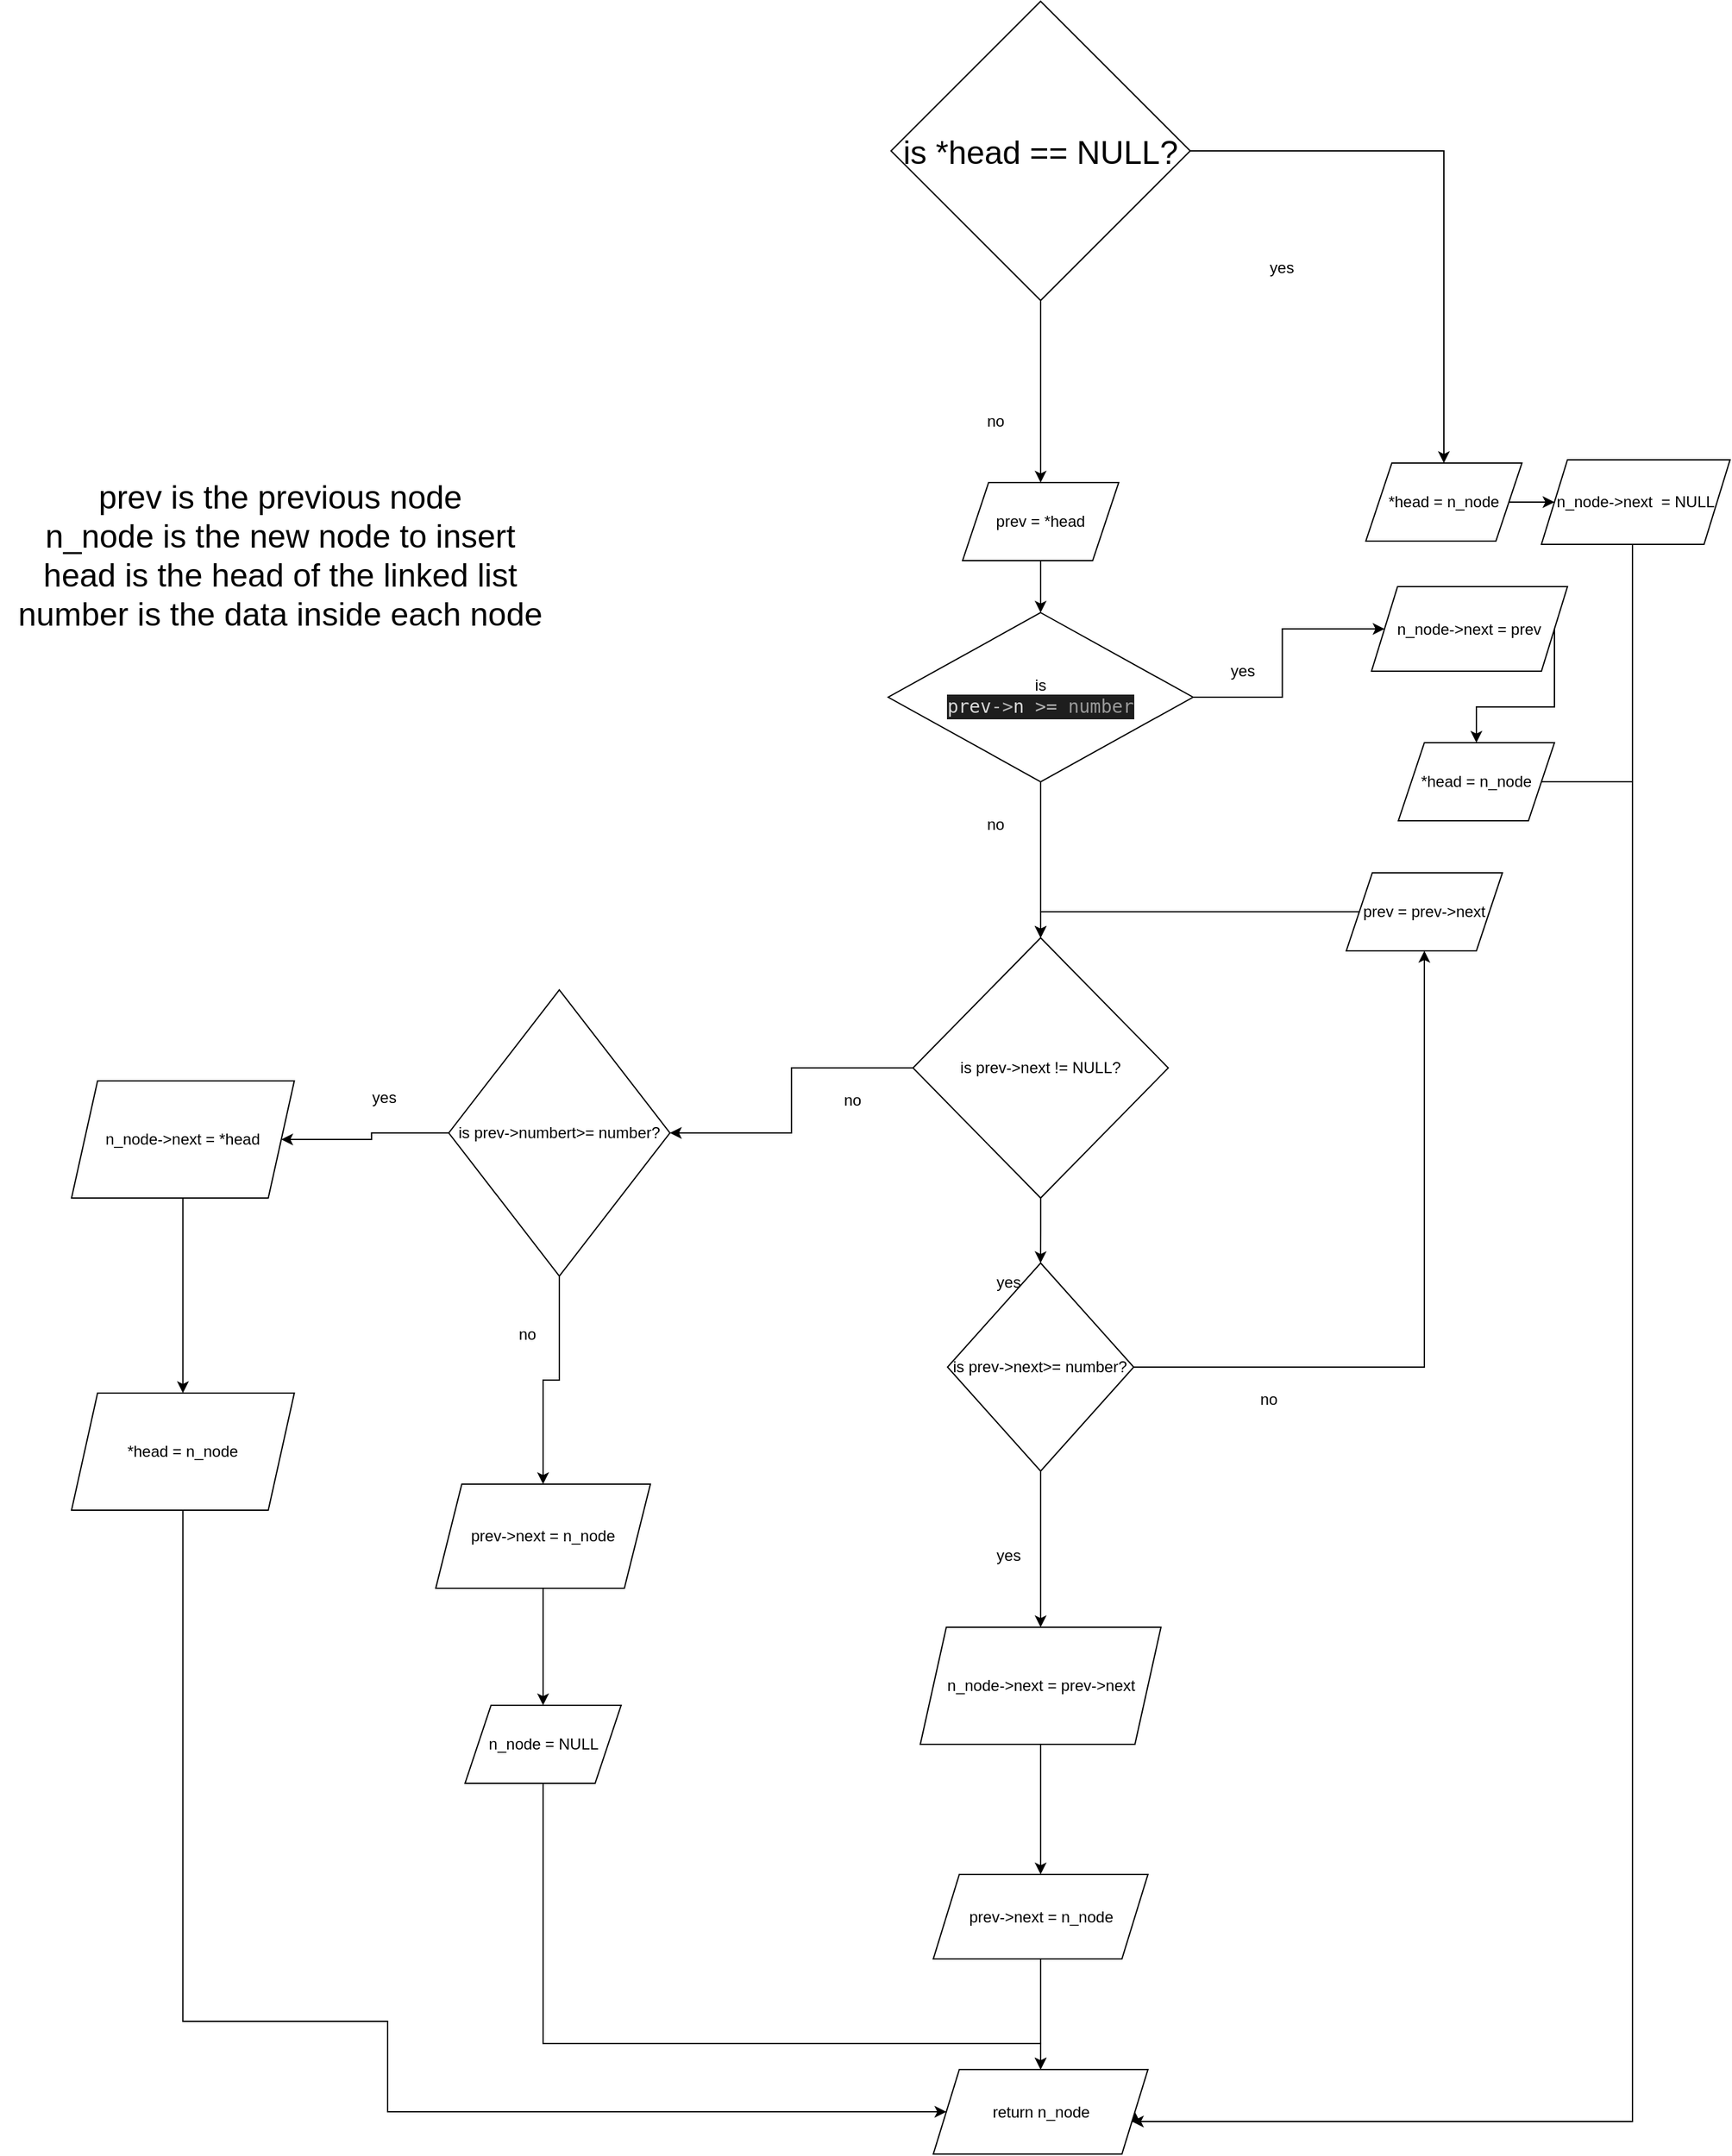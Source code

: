 <mxfile version="21.6.1" type="github">
  <diagram name="Page-1" id="-jojvnu9CKfeev1R-aue">
    <mxGraphModel dx="3397" dy="2754" grid="1" gridSize="10" guides="1" tooltips="1" connect="1" arrows="1" fold="1" page="1" pageScale="1" pageWidth="850" pageHeight="1100" math="0" shadow="0">
      <root>
        <mxCell id="0" />
        <mxCell id="1" parent="0" />
        <mxCell id="FrgEP49qUgRcy6b8qw3s-23" style="edgeStyle=orthogonalEdgeStyle;rounded=0;orthogonalLoop=1;jettySize=auto;html=1;exitX=1;exitY=0.5;exitDx=0;exitDy=0;entryX=1;entryY=0.5;entryDx=0;entryDy=0;" parent="1" edge="1">
          <mxGeometry relative="1" as="geometry">
            <mxPoint x="700" y="980" as="targetPoint" />
          </mxGeometry>
        </mxCell>
        <mxCell id="CXxHxpBOYkMWyndGR7CC-3" value="" style="edgeStyle=orthogonalEdgeStyle;rounded=0;orthogonalLoop=1;jettySize=auto;html=1;" parent="1" source="CXxHxpBOYkMWyndGR7CC-1" target="CXxHxpBOYkMWyndGR7CC-2" edge="1">
          <mxGeometry relative="1" as="geometry" />
        </mxCell>
        <mxCell id="CXxHxpBOYkMWyndGR7CC-10" value="" style="edgeStyle=orthogonalEdgeStyle;rounded=0;orthogonalLoop=1;jettySize=auto;html=1;" parent="1" source="CXxHxpBOYkMWyndGR7CC-1" target="CXxHxpBOYkMWyndGR7CC-9" edge="1">
          <mxGeometry relative="1" as="geometry" />
        </mxCell>
        <mxCell id="CXxHxpBOYkMWyndGR7CC-1" value="&lt;font style=&quot;font-size: 25px;&quot;&gt;is *head == NULL?&lt;/font&gt;" style="rhombus;whiteSpace=wrap;html=1;" parent="1" vertex="1">
          <mxGeometry x="260" y="-190" width="230" height="230" as="geometry" />
        </mxCell>
        <mxCell id="CXxHxpBOYkMWyndGR7CC-6" value="" style="edgeStyle=orthogonalEdgeStyle;rounded=0;orthogonalLoop=1;jettySize=auto;html=1;" parent="1" source="CXxHxpBOYkMWyndGR7CC-2" target="CXxHxpBOYkMWyndGR7CC-5" edge="1">
          <mxGeometry relative="1" as="geometry" />
        </mxCell>
        <mxCell id="CXxHxpBOYkMWyndGR7CC-2" value="*head = n_node" style="shape=parallelogram;perimeter=parallelogramPerimeter;whiteSpace=wrap;html=1;fixedSize=1;" parent="1" vertex="1">
          <mxGeometry x="625" y="165" width="120" height="60" as="geometry" />
        </mxCell>
        <mxCell id="CXxHxpBOYkMWyndGR7CC-4" value="yes" style="text;html=1;align=center;verticalAlign=middle;resizable=0;points=[];autosize=1;strokeColor=none;fillColor=none;" parent="1" vertex="1">
          <mxGeometry x="540" width="40" height="30" as="geometry" />
        </mxCell>
        <mxCell id="CXxHxpBOYkMWyndGR7CC-39" style="edgeStyle=orthogonalEdgeStyle;rounded=0;orthogonalLoop=1;jettySize=auto;html=1;exitX=0.5;exitY=1;exitDx=0;exitDy=0;entryX=1;entryY=0.5;entryDx=0;entryDy=0;" parent="1" source="CXxHxpBOYkMWyndGR7CC-5" target="CXxHxpBOYkMWyndGR7CC-27" edge="1">
          <mxGeometry relative="1" as="geometry">
            <Array as="points">
              <mxPoint x="830" y="228" />
              <mxPoint x="830" y="1440" />
              <mxPoint x="448" y="1440" />
            </Array>
          </mxGeometry>
        </mxCell>
        <mxCell id="CXxHxpBOYkMWyndGR7CC-5" value="n_node-&amp;gt;next&amp;nbsp; = NULL" style="shape=parallelogram;perimeter=parallelogramPerimeter;whiteSpace=wrap;html=1;fixedSize=1;" parent="1" vertex="1">
          <mxGeometry x="760" y="162.5" width="145" height="65" as="geometry" />
        </mxCell>
        <mxCell id="CXxHxpBOYkMWyndGR7CC-60" style="edgeStyle=orthogonalEdgeStyle;rounded=0;orthogonalLoop=1;jettySize=auto;html=1;exitX=0.5;exitY=1;exitDx=0;exitDy=0;entryX=0.5;entryY=0;entryDx=0;entryDy=0;" parent="1" source="CXxHxpBOYkMWyndGR7CC-9" target="CXxHxpBOYkMWyndGR7CC-59" edge="1">
          <mxGeometry relative="1" as="geometry" />
        </mxCell>
        <mxCell id="CXxHxpBOYkMWyndGR7CC-9" value="prev = *head" style="shape=parallelogram;perimeter=parallelogramPerimeter;whiteSpace=wrap;html=1;fixedSize=1;" parent="1" vertex="1">
          <mxGeometry x="315" y="180" width="120" height="60" as="geometry" />
        </mxCell>
        <mxCell id="CXxHxpBOYkMWyndGR7CC-14" value="" style="edgeStyle=orthogonalEdgeStyle;rounded=0;orthogonalLoop=1;jettySize=auto;html=1;exitX=1;exitY=0.5;exitDx=0;exitDy=0;" parent="1" source="CXxHxpBOYkMWyndGR7CC-41" target="CXxHxpBOYkMWyndGR7CC-13" edge="1">
          <mxGeometry relative="1" as="geometry" />
        </mxCell>
        <mxCell id="CXxHxpBOYkMWyndGR7CC-35" value="" style="edgeStyle=orthogonalEdgeStyle;rounded=0;orthogonalLoop=1;jettySize=auto;html=1;entryX=1;entryY=0.5;entryDx=0;entryDy=0;" parent="1" source="CXxHxpBOYkMWyndGR7CC-11" target="CXxHxpBOYkMWyndGR7CC-46" edge="1">
          <mxGeometry relative="1" as="geometry" />
        </mxCell>
        <mxCell id="CXxHxpBOYkMWyndGR7CC-42" value="" style="edgeStyle=orthogonalEdgeStyle;rounded=0;orthogonalLoop=1;jettySize=auto;html=1;" parent="1" source="CXxHxpBOYkMWyndGR7CC-11" target="CXxHxpBOYkMWyndGR7CC-41" edge="1">
          <mxGeometry relative="1" as="geometry" />
        </mxCell>
        <mxCell id="CXxHxpBOYkMWyndGR7CC-11" value="is prev-&amp;gt;next != NULL?&lt;br&gt;" style="rhombus;whiteSpace=wrap;html=1;" parent="1" vertex="1">
          <mxGeometry x="276.88" y="530" width="196.25" height="200" as="geometry" />
        </mxCell>
        <mxCell id="CXxHxpBOYkMWyndGR7CC-18" style="edgeStyle=orthogonalEdgeStyle;rounded=0;orthogonalLoop=1;jettySize=auto;html=1;exitX=0;exitY=0.5;exitDx=0;exitDy=0;entryX=0.5;entryY=0;entryDx=0;entryDy=0;" parent="1" source="CXxHxpBOYkMWyndGR7CC-13" target="CXxHxpBOYkMWyndGR7CC-11" edge="1">
          <mxGeometry relative="1" as="geometry">
            <Array as="points">
              <mxPoint x="375" y="510" />
            </Array>
          </mxGeometry>
        </mxCell>
        <mxCell id="CXxHxpBOYkMWyndGR7CC-13" value="prev = prev-&amp;gt;next" style="shape=parallelogram;perimeter=parallelogramPerimeter;whiteSpace=wrap;html=1;fixedSize=1;" parent="1" vertex="1">
          <mxGeometry x="610" y="480" width="120" height="60" as="geometry" />
        </mxCell>
        <mxCell id="CXxHxpBOYkMWyndGR7CC-19" value="no" style="text;html=1;align=center;verticalAlign=middle;resizable=0;points=[];autosize=1;strokeColor=none;fillColor=none;" parent="1" vertex="1">
          <mxGeometry x="530" y="870" width="40" height="30" as="geometry" />
        </mxCell>
        <mxCell id="CXxHxpBOYkMWyndGR7CC-26" value="" style="edgeStyle=orthogonalEdgeStyle;rounded=0;orthogonalLoop=1;jettySize=auto;html=1;" parent="1" source="CXxHxpBOYkMWyndGR7CC-22" target="CXxHxpBOYkMWyndGR7CC-25" edge="1">
          <mxGeometry relative="1" as="geometry" />
        </mxCell>
        <mxCell id="CXxHxpBOYkMWyndGR7CC-22" value="n_node-&amp;gt;next = prev-&amp;gt;next" style="shape=parallelogram;perimeter=parallelogramPerimeter;whiteSpace=wrap;html=1;fixedSize=1;" parent="1" vertex="1">
          <mxGeometry x="282.5" y="1060" width="185" height="90" as="geometry" />
        </mxCell>
        <mxCell id="CXxHxpBOYkMWyndGR7CC-24" value="yes" style="text;html=1;align=center;verticalAlign=middle;resizable=0;points=[];autosize=1;strokeColor=none;fillColor=none;" parent="1" vertex="1">
          <mxGeometry x="330" y="990" width="40" height="30" as="geometry" />
        </mxCell>
        <mxCell id="CXxHxpBOYkMWyndGR7CC-28" value="" style="edgeStyle=orthogonalEdgeStyle;rounded=0;orthogonalLoop=1;jettySize=auto;html=1;" parent="1" source="CXxHxpBOYkMWyndGR7CC-25" target="CXxHxpBOYkMWyndGR7CC-27" edge="1">
          <mxGeometry relative="1" as="geometry" />
        </mxCell>
        <mxCell id="CXxHxpBOYkMWyndGR7CC-25" value="prev-&amp;gt;next = n_node" style="shape=parallelogram;perimeter=parallelogramPerimeter;whiteSpace=wrap;html=1;fixedSize=1;" parent="1" vertex="1">
          <mxGeometry x="292.5" y="1250" width="165" height="65" as="geometry" />
        </mxCell>
        <mxCell id="CXxHxpBOYkMWyndGR7CC-27" value="return n_node" style="shape=parallelogram;perimeter=parallelogramPerimeter;whiteSpace=wrap;html=1;fixedSize=1;" parent="1" vertex="1">
          <mxGeometry x="292.5" y="1400" width="165" height="65" as="geometry" />
        </mxCell>
        <mxCell id="CXxHxpBOYkMWyndGR7CC-37" value="" style="edgeStyle=orthogonalEdgeStyle;rounded=0;orthogonalLoop=1;jettySize=auto;html=1;" parent="1" source="CXxHxpBOYkMWyndGR7CC-34" target="CXxHxpBOYkMWyndGR7CC-36" edge="1">
          <mxGeometry relative="1" as="geometry" />
        </mxCell>
        <mxCell id="CXxHxpBOYkMWyndGR7CC-34" value="n_node-&amp;gt;next = *head" style="shape=parallelogram;perimeter=parallelogramPerimeter;whiteSpace=wrap;html=1;fixedSize=1;" parent="1" vertex="1">
          <mxGeometry x="-370" y="640" width="171.25" height="90" as="geometry" />
        </mxCell>
        <mxCell id="CXxHxpBOYkMWyndGR7CC-40" style="edgeStyle=orthogonalEdgeStyle;rounded=0;orthogonalLoop=1;jettySize=auto;html=1;exitX=0.5;exitY=1;exitDx=0;exitDy=0;entryX=0;entryY=0.5;entryDx=0;entryDy=0;" parent="1" source="CXxHxpBOYkMWyndGR7CC-36" target="CXxHxpBOYkMWyndGR7CC-27" edge="1">
          <mxGeometry relative="1" as="geometry">
            <Array as="points">
              <mxPoint x="-127" y="1363" />
            </Array>
          </mxGeometry>
        </mxCell>
        <mxCell id="CXxHxpBOYkMWyndGR7CC-36" value="*head = n_node" style="shape=parallelogram;perimeter=parallelogramPerimeter;whiteSpace=wrap;html=1;fixedSize=1;" parent="1" vertex="1">
          <mxGeometry x="-370" y="880" width="171.25" height="90" as="geometry" />
        </mxCell>
        <mxCell id="CXxHxpBOYkMWyndGR7CC-43" style="edgeStyle=orthogonalEdgeStyle;rounded=0;orthogonalLoop=1;jettySize=auto;html=1;exitX=0.5;exitY=1;exitDx=0;exitDy=0;entryX=0.5;entryY=0;entryDx=0;entryDy=0;" parent="1" source="CXxHxpBOYkMWyndGR7CC-41" target="CXxHxpBOYkMWyndGR7CC-22" edge="1">
          <mxGeometry relative="1" as="geometry" />
        </mxCell>
        <mxCell id="CXxHxpBOYkMWyndGR7CC-41" value="is prev-&amp;gt;next&amp;gt;= number?" style="rhombus;whiteSpace=wrap;html=1;" parent="1" vertex="1">
          <mxGeometry x="303.44" y="780" width="143.12" height="160" as="geometry" />
        </mxCell>
        <mxCell id="CXxHxpBOYkMWyndGR7CC-44" value="yes" style="text;html=1;align=center;verticalAlign=middle;resizable=0;points=[];autosize=1;strokeColor=none;fillColor=none;" parent="1" vertex="1">
          <mxGeometry x="330" y="780" width="40" height="30" as="geometry" />
        </mxCell>
        <mxCell id="CXxHxpBOYkMWyndGR7CC-45" value="no" style="text;html=1;align=center;verticalAlign=middle;resizable=0;points=[];autosize=1;strokeColor=none;fillColor=none;" parent="1" vertex="1">
          <mxGeometry x="210" y="640" width="40" height="30" as="geometry" />
        </mxCell>
        <mxCell id="CXxHxpBOYkMWyndGR7CC-51" value="" style="edgeStyle=orthogonalEdgeStyle;rounded=0;orthogonalLoop=1;jettySize=auto;html=1;" parent="1" source="CXxHxpBOYkMWyndGR7CC-46" target="CXxHxpBOYkMWyndGR7CC-50" edge="1">
          <mxGeometry relative="1" as="geometry" />
        </mxCell>
        <mxCell id="CXxHxpBOYkMWyndGR7CC-56" style="edgeStyle=orthogonalEdgeStyle;rounded=0;orthogonalLoop=1;jettySize=auto;html=1;exitX=0;exitY=0.5;exitDx=0;exitDy=0;entryX=1;entryY=0.5;entryDx=0;entryDy=0;" parent="1" source="CXxHxpBOYkMWyndGR7CC-46" target="CXxHxpBOYkMWyndGR7CC-34" edge="1">
          <mxGeometry relative="1" as="geometry" />
        </mxCell>
        <mxCell id="CXxHxpBOYkMWyndGR7CC-46" value="is prev-&amp;gt;numbert&amp;gt;= number?&lt;br&gt;" style="rhombus;whiteSpace=wrap;html=1;" parent="1" vertex="1">
          <mxGeometry x="-80" y="570" width="170" height="220" as="geometry" />
        </mxCell>
        <mxCell id="CXxHxpBOYkMWyndGR7CC-53" value="" style="edgeStyle=orthogonalEdgeStyle;rounded=0;orthogonalLoop=1;jettySize=auto;html=1;" parent="1" source="CXxHxpBOYkMWyndGR7CC-50" target="CXxHxpBOYkMWyndGR7CC-52" edge="1">
          <mxGeometry relative="1" as="geometry" />
        </mxCell>
        <mxCell id="CXxHxpBOYkMWyndGR7CC-50" value="prev-&amp;gt;next = n_node" style="shape=parallelogram;perimeter=parallelogramPerimeter;whiteSpace=wrap;html=1;fixedSize=1;" parent="1" vertex="1">
          <mxGeometry x="-90" y="950" width="165" height="80" as="geometry" />
        </mxCell>
        <mxCell id="CXxHxpBOYkMWyndGR7CC-54" style="edgeStyle=orthogonalEdgeStyle;rounded=0;orthogonalLoop=1;jettySize=auto;html=1;exitX=0.5;exitY=1;exitDx=0;exitDy=0;entryX=0.5;entryY=0;entryDx=0;entryDy=0;" parent="1" source="CXxHxpBOYkMWyndGR7CC-52" target="CXxHxpBOYkMWyndGR7CC-27" edge="1">
          <mxGeometry relative="1" as="geometry">
            <Array as="points">
              <mxPoint x="-8" y="1380" />
              <mxPoint x="375" y="1380" />
            </Array>
          </mxGeometry>
        </mxCell>
        <mxCell id="CXxHxpBOYkMWyndGR7CC-52" value="n_node = NULL" style="shape=parallelogram;perimeter=parallelogramPerimeter;whiteSpace=wrap;html=1;fixedSize=1;" parent="1" vertex="1">
          <mxGeometry x="-67.5" y="1120" width="120" height="60" as="geometry" />
        </mxCell>
        <mxCell id="CXxHxpBOYkMWyndGR7CC-55" value="no" style="text;html=1;align=center;verticalAlign=middle;resizable=0;points=[];autosize=1;strokeColor=none;fillColor=none;" parent="1" vertex="1">
          <mxGeometry x="-40" y="820" width="40" height="30" as="geometry" />
        </mxCell>
        <mxCell id="CXxHxpBOYkMWyndGR7CC-57" value="yes" style="text;html=1;align=center;verticalAlign=middle;resizable=0;points=[];autosize=1;strokeColor=none;fillColor=none;" parent="1" vertex="1">
          <mxGeometry x="-150" y="638" width="40" height="30" as="geometry" />
        </mxCell>
        <mxCell id="CXxHxpBOYkMWyndGR7CC-61" style="edgeStyle=orthogonalEdgeStyle;rounded=0;orthogonalLoop=1;jettySize=auto;html=1;exitX=0.5;exitY=1;exitDx=0;exitDy=0;entryX=0.5;entryY=0;entryDx=0;entryDy=0;" parent="1" source="CXxHxpBOYkMWyndGR7CC-59" target="CXxHxpBOYkMWyndGR7CC-11" edge="1">
          <mxGeometry relative="1" as="geometry" />
        </mxCell>
        <mxCell id="CXxHxpBOYkMWyndGR7CC-65" value="" style="edgeStyle=orthogonalEdgeStyle;rounded=0;orthogonalLoop=1;jettySize=auto;html=1;" parent="1" source="CXxHxpBOYkMWyndGR7CC-59" target="CXxHxpBOYkMWyndGR7CC-64" edge="1">
          <mxGeometry relative="1" as="geometry" />
        </mxCell>
        <mxCell id="CXxHxpBOYkMWyndGR7CC-59" value="is &lt;div style=&quot;color: rgb(218, 218, 218); background-color: rgb(30, 30, 30); font-family: &amp;quot;Droid Sans Mono&amp;quot;, &amp;quot;monospace&amp;quot;, monospace; font-weight: normal; font-size: 14px; line-height: 19px;&quot;&gt;&lt;div&gt;prev&lt;span style=&quot;color: #b4b4b4;&quot;&gt;-&amp;gt;&lt;/span&gt;&lt;span style=&quot;color: #dadada;&quot;&gt;n&lt;/span&gt;&lt;span style=&quot;color: #dadada;&quot;&gt; &lt;/span&gt;&lt;span style=&quot;color: #b4b4b4;&quot;&gt;&amp;gt;=&lt;/span&gt;&lt;span style=&quot;color: #dadada;&quot;&gt; &lt;/span&gt;&lt;span style=&quot;color: #9a9a9a;&quot;&gt;number&lt;/span&gt;&lt;/div&gt;&lt;/div&gt;" style="rhombus;whiteSpace=wrap;html=1;" parent="1" vertex="1">
          <mxGeometry x="257.82" y="280" width="234.37" height="130" as="geometry" />
        </mxCell>
        <mxCell id="CXxHxpBOYkMWyndGR7CC-62" value="no" style="text;html=1;align=center;verticalAlign=middle;resizable=0;points=[];autosize=1;strokeColor=none;fillColor=none;" parent="1" vertex="1">
          <mxGeometry x="320" y="428" width="40" height="30" as="geometry" />
        </mxCell>
        <mxCell id="CXxHxpBOYkMWyndGR7CC-67" style="edgeStyle=orthogonalEdgeStyle;rounded=0;orthogonalLoop=1;jettySize=auto;html=1;exitX=1;exitY=0.5;exitDx=0;exitDy=0;" parent="1" source="CXxHxpBOYkMWyndGR7CC-64" target="CXxHxpBOYkMWyndGR7CC-66" edge="1">
          <mxGeometry relative="1" as="geometry" />
        </mxCell>
        <mxCell id="CXxHxpBOYkMWyndGR7CC-64" value="n_node-&amp;gt;next = prev" style="shape=parallelogram;perimeter=parallelogramPerimeter;whiteSpace=wrap;html=1;fixedSize=1;" parent="1" vertex="1">
          <mxGeometry x="629.38" y="260" width="150.63" height="65" as="geometry" />
        </mxCell>
        <mxCell id="JXXa7GjcEoNIcC7SGcLZ-3" style="edgeStyle=orthogonalEdgeStyle;rounded=0;orthogonalLoop=1;jettySize=auto;html=1;exitX=0.5;exitY=1;exitDx=0;exitDy=0;" edge="1" parent="1" source="CXxHxpBOYkMWyndGR7CC-66" target="CXxHxpBOYkMWyndGR7CC-27">
          <mxGeometry relative="1" as="geometry">
            <Array as="points">
              <mxPoint x="710" y="410" />
              <mxPoint x="830" y="410" />
              <mxPoint x="830" y="1440" />
            </Array>
          </mxGeometry>
        </mxCell>
        <mxCell id="CXxHxpBOYkMWyndGR7CC-66" value="*head = n_node" style="shape=parallelogram;perimeter=parallelogramPerimeter;whiteSpace=wrap;html=1;fixedSize=1;" parent="1" vertex="1">
          <mxGeometry x="650" y="380" width="120" height="60" as="geometry" />
        </mxCell>
        <mxCell id="JXXa7GjcEoNIcC7SGcLZ-1" value="no" style="text;html=1;align=center;verticalAlign=middle;resizable=0;points=[];autosize=1;strokeColor=none;fillColor=none;" vertex="1" parent="1">
          <mxGeometry x="320" y="118" width="40" height="30" as="geometry" />
        </mxCell>
        <mxCell id="JXXa7GjcEoNIcC7SGcLZ-2" value="yes" style="text;html=1;align=center;verticalAlign=middle;resizable=0;points=[];autosize=1;strokeColor=none;fillColor=none;" vertex="1" parent="1">
          <mxGeometry x="510" y="310" width="40" height="30" as="geometry" />
        </mxCell>
        <mxCell id="JXXa7GjcEoNIcC7SGcLZ-4" value="&lt;font style=&quot;font-size: 25px;&quot;&gt;prev is the previous node &lt;br&gt;n_node is the new node to insert&lt;br&gt;head is the head of the linked list&lt;br&gt;number is the data inside each node&lt;br&gt;&lt;/font&gt;" style="text;html=1;align=center;verticalAlign=middle;resizable=0;points=[];autosize=1;strokeColor=none;fillColor=none;" vertex="1" parent="1">
          <mxGeometry x="-425" y="170" width="430" height="130" as="geometry" />
        </mxCell>
      </root>
    </mxGraphModel>
  </diagram>
</mxfile>

